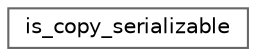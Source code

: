 digraph "Graphical Class Hierarchy"
{
 // LATEX_PDF_SIZE
  bgcolor="transparent";
  edge [fontname=Helvetica,fontsize=10,labelfontname=Helvetica,labelfontsize=10];
  node [fontname=Helvetica,fontsize=10,shape=box,height=0.2,width=0.4];
  rankdir="LR";
  Node0 [id="Node000000",label="is_copy_serializable",height=0.2,width=0.4,color="grey40", fillcolor="white", style="filled",URL="$structis__copy__serializable.html",tooltip=" "];
}
